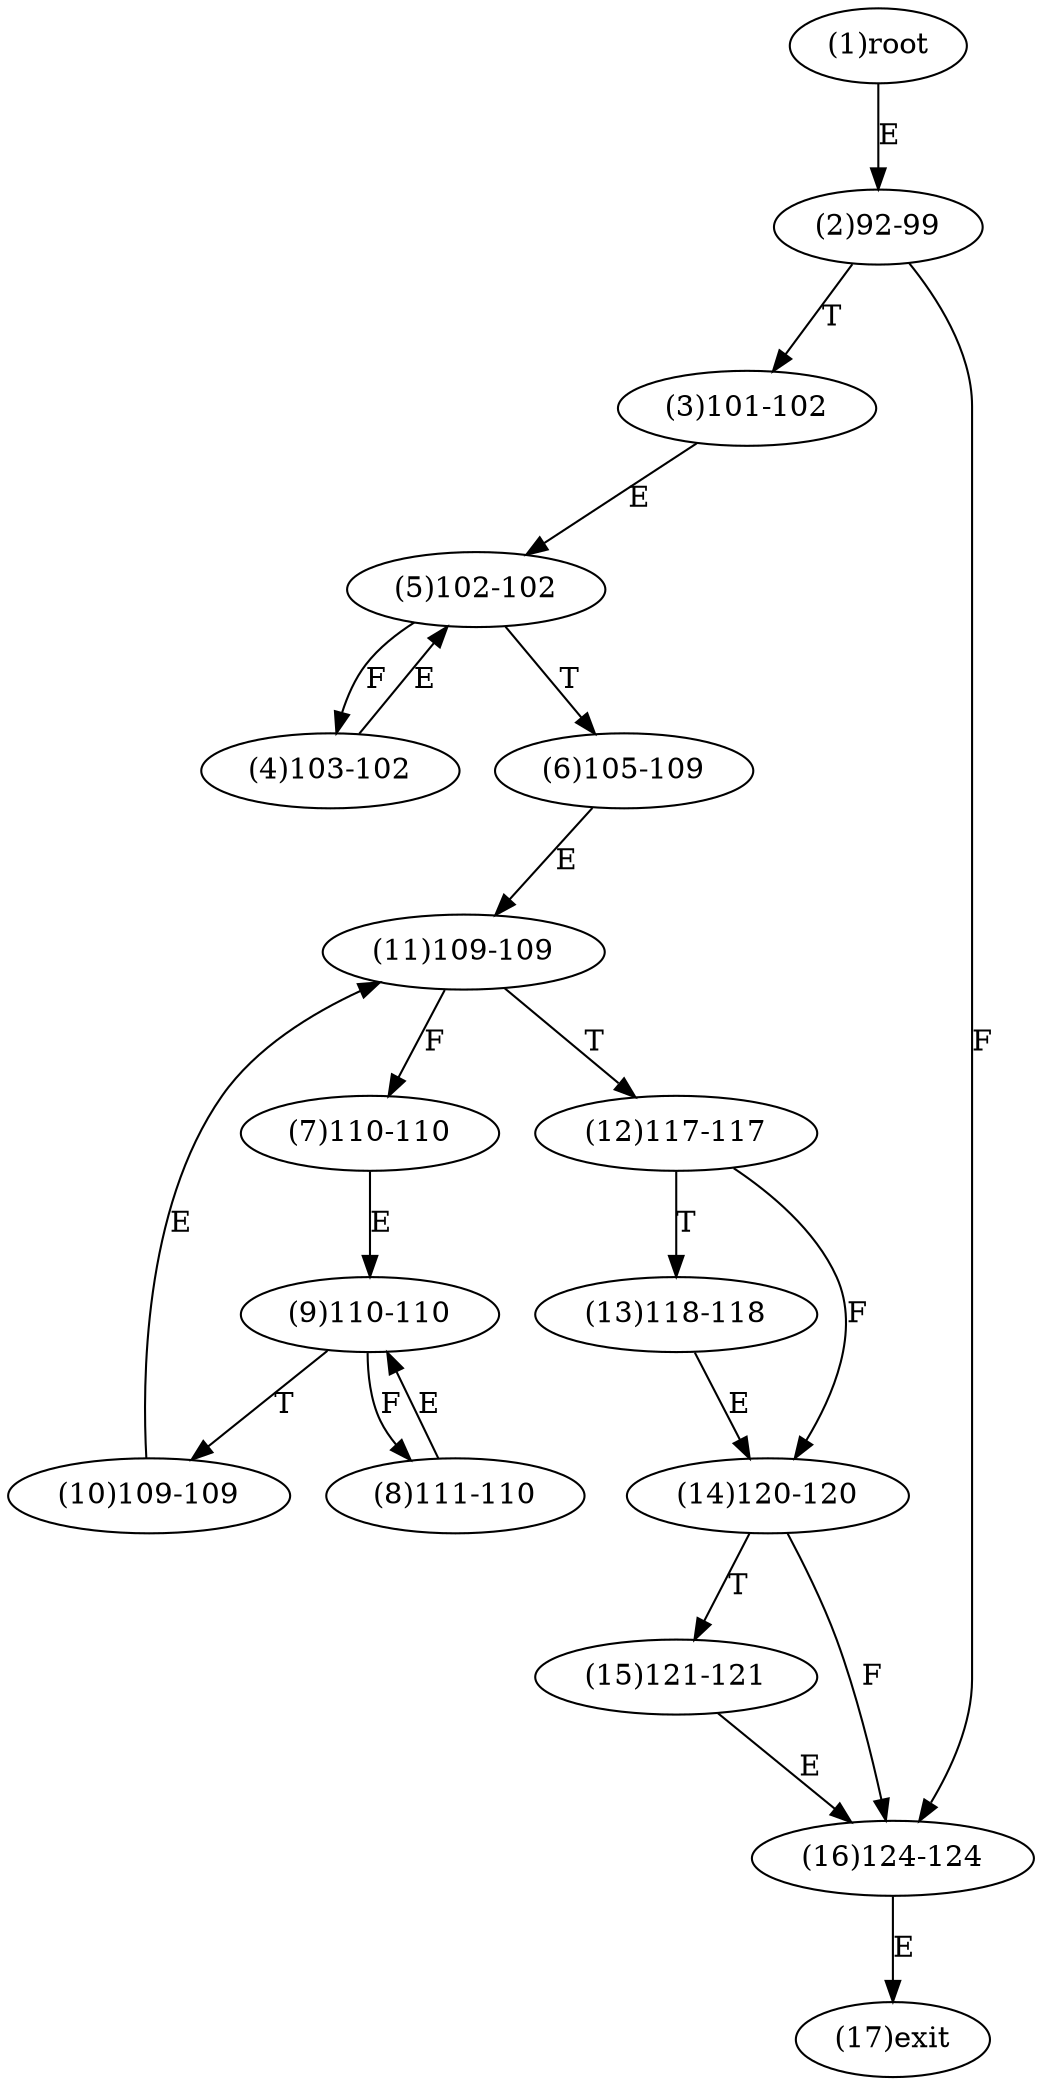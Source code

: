 digraph "" { 
1[ label="(1)root"];
2[ label="(2)92-99"];
3[ label="(3)101-102"];
4[ label="(4)103-102"];
5[ label="(5)102-102"];
6[ label="(6)105-109"];
7[ label="(7)110-110"];
8[ label="(8)111-110"];
9[ label="(9)110-110"];
10[ label="(10)109-109"];
11[ label="(11)109-109"];
12[ label="(12)117-117"];
13[ label="(13)118-118"];
14[ label="(14)120-120"];
15[ label="(15)121-121"];
17[ label="(17)exit"];
16[ label="(16)124-124"];
1->2[ label="E"];
2->16[ label="F"];
2->3[ label="T"];
3->5[ label="E"];
4->5[ label="E"];
5->4[ label="F"];
5->6[ label="T"];
6->11[ label="E"];
7->9[ label="E"];
8->9[ label="E"];
9->8[ label="F"];
9->10[ label="T"];
10->11[ label="E"];
11->7[ label="F"];
11->12[ label="T"];
12->14[ label="F"];
12->13[ label="T"];
13->14[ label="E"];
14->16[ label="F"];
14->15[ label="T"];
15->16[ label="E"];
16->17[ label="E"];
}